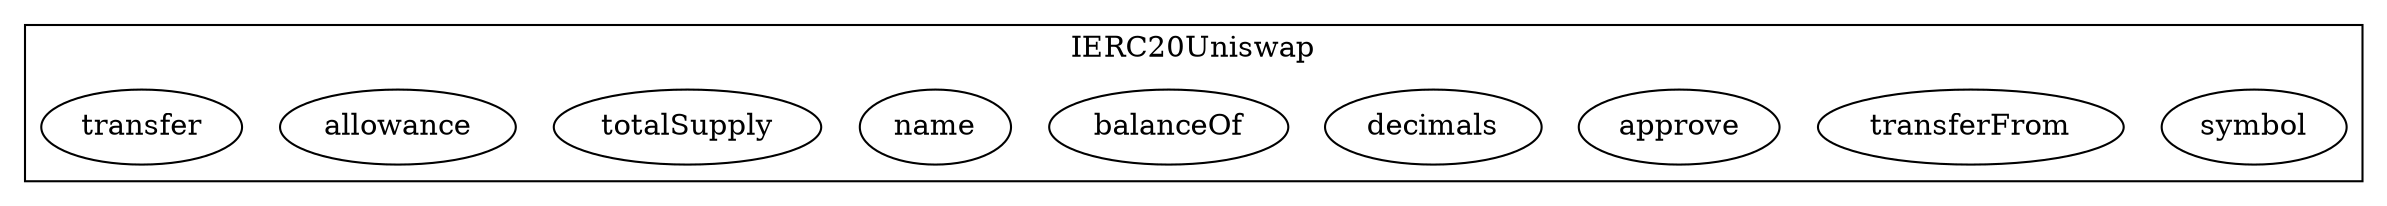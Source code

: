 strict digraph {
subgraph cluster_734_IERC20Uniswap {
label = "IERC20Uniswap"
"734_symbol" [label="symbol"]
"734_transferFrom" [label="transferFrom"]
"734_approve" [label="approve"]
"734_decimals" [label="decimals"]
"734_balanceOf" [label="balanceOf"]
"734_name" [label="name"]
"734_totalSupply" [label="totalSupply"]
"734_allowance" [label="allowance"]
"734_transfer" [label="transfer"]
}subgraph cluster_solidity {
label = "[Solidity]"
}
}